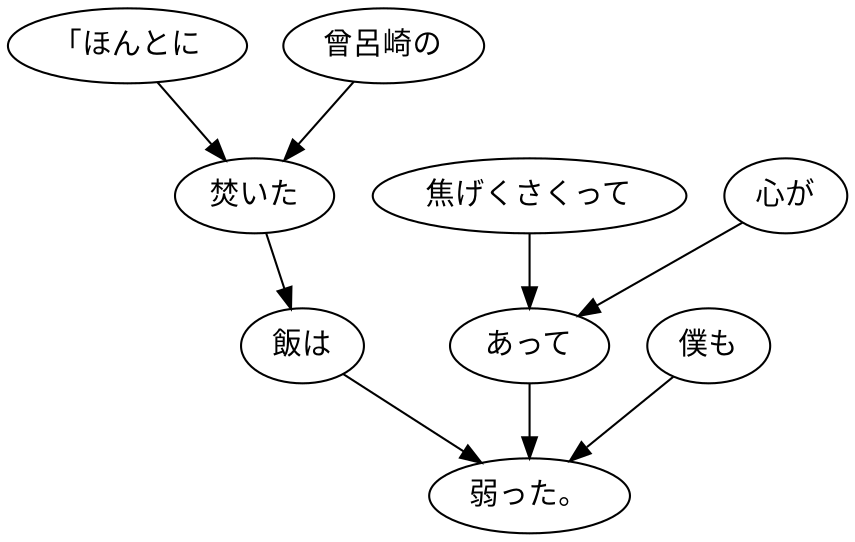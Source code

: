 digraph graph2488 {
	node0 [label="「ほんとに"];
	node1 [label="曾呂崎の"];
	node2 [label="焚いた"];
	node3 [label="飯は"];
	node4 [label="焦げくさくって"];
	node5 [label="心が"];
	node6 [label="あって"];
	node7 [label="僕も"];
	node8 [label="弱った。"];
	node0 -> node2;
	node1 -> node2;
	node2 -> node3;
	node3 -> node8;
	node4 -> node6;
	node5 -> node6;
	node6 -> node8;
	node7 -> node8;
}
